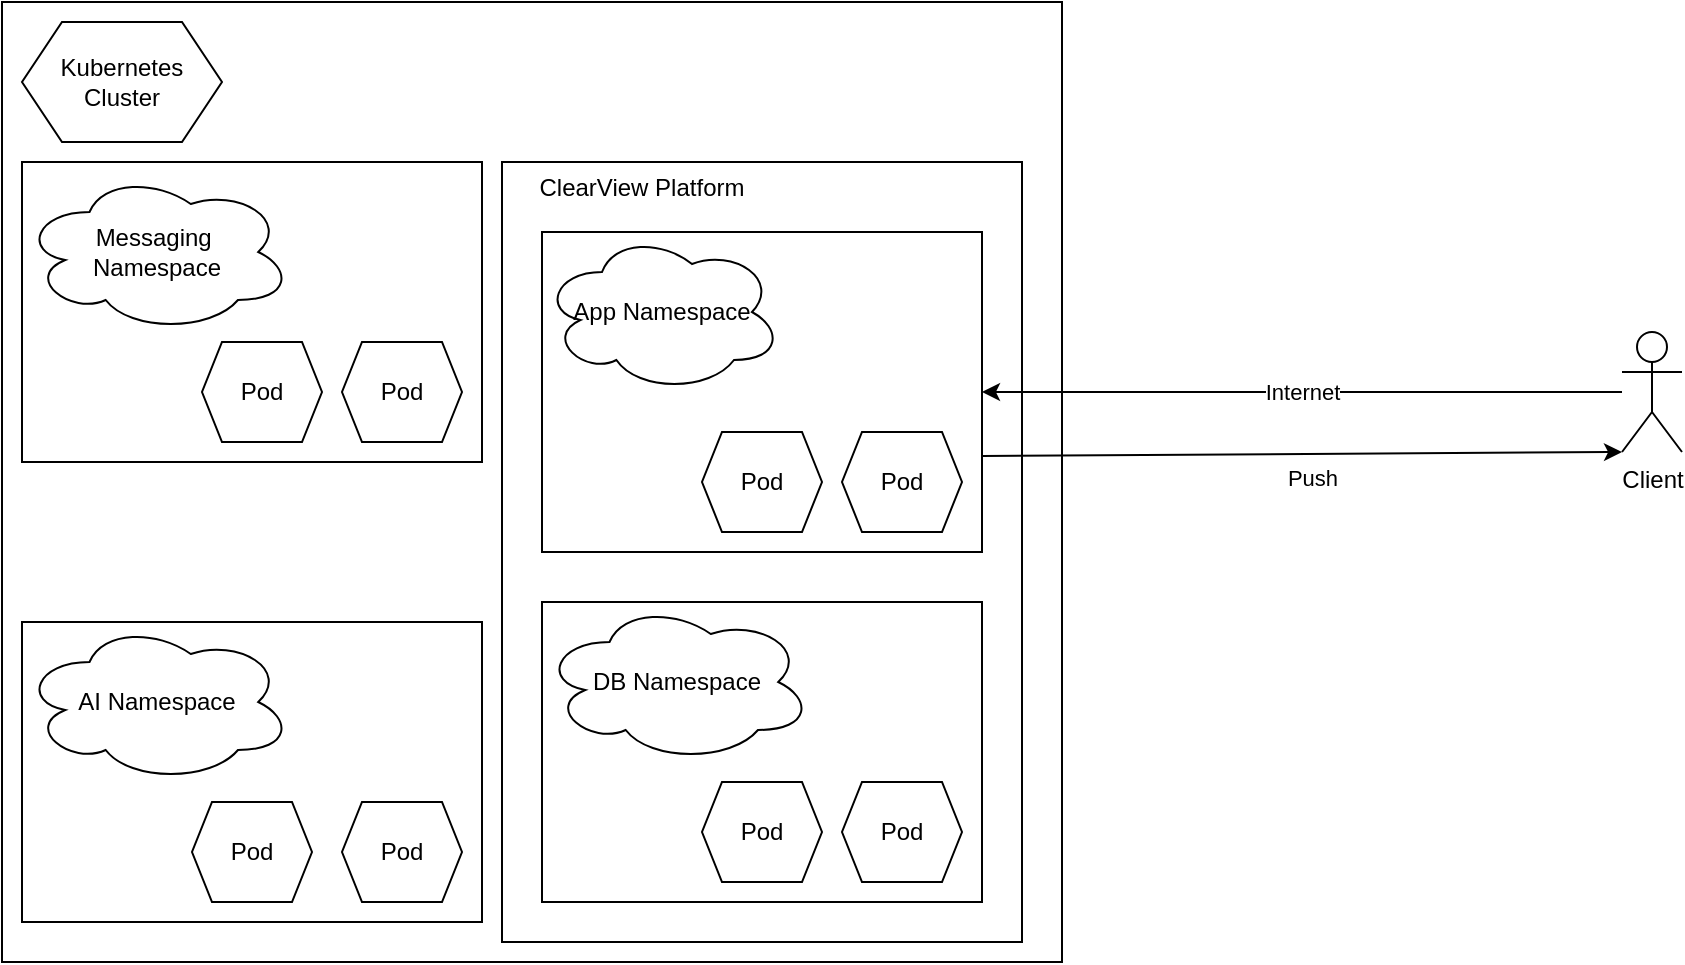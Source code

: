 <mxfile version="24.7.16">
  <diagram id="prtHgNgQTEPvFCAcTncT" name="Page-1">
    <mxGraphModel dx="1061" dy="619" grid="1" gridSize="10" guides="1" tooltips="1" connect="1" arrows="1" fold="1" page="1" pageScale="1" pageWidth="827" pageHeight="1169" math="0" shadow="0">
      <root>
        <mxCell id="0" />
        <mxCell id="1" parent="0" />
        <mxCell id="fmSe2dkaER_Ki14ngzoC-26" value="" style="rounded=0;whiteSpace=wrap;html=1;" vertex="1" parent="1">
          <mxGeometry x="100" y="10" width="530" height="480" as="geometry" />
        </mxCell>
        <mxCell id="fmSe2dkaER_Ki14ngzoC-1" value="" style="rounded=0;whiteSpace=wrap;html=1;" vertex="1" parent="1">
          <mxGeometry x="350" y="90" width="260" height="390" as="geometry" />
        </mxCell>
        <mxCell id="fmSe2dkaER_Ki14ngzoC-2" value="Client" style="shape=umlActor;verticalLabelPosition=bottom;verticalAlign=top;html=1;outlineConnect=0;" vertex="1" parent="1">
          <mxGeometry x="910" y="175" width="30" height="60" as="geometry" />
        </mxCell>
        <mxCell id="fmSe2dkaER_Ki14ngzoC-6" value="" style="endArrow=classic;html=1;rounded=0;entryX=1;entryY=0.5;entryDx=0;entryDy=0;" edge="1" parent="1" source="fmSe2dkaER_Ki14ngzoC-2" target="fmSe2dkaER_Ki14ngzoC-11">
          <mxGeometry relative="1" as="geometry">
            <mxPoint x="430" y="260" as="sourcePoint" />
            <mxPoint x="680" y="270" as="targetPoint" />
          </mxGeometry>
        </mxCell>
        <mxCell id="fmSe2dkaER_Ki14ngzoC-7" value="Internet" style="edgeLabel;resizable=0;html=1;;align=center;verticalAlign=middle;" connectable="0" vertex="1" parent="fmSe2dkaER_Ki14ngzoC-6">
          <mxGeometry relative="1" as="geometry" />
        </mxCell>
        <mxCell id="fmSe2dkaER_Ki14ngzoC-11" value="" style="rounded=0;whiteSpace=wrap;html=1;" vertex="1" parent="1">
          <mxGeometry x="370" y="125" width="220" height="160" as="geometry" />
        </mxCell>
        <mxCell id="fmSe2dkaER_Ki14ngzoC-12" value="&lt;div&gt;App Namespace&lt;/div&gt;" style="ellipse;shape=cloud;whiteSpace=wrap;html=1;" vertex="1" parent="1">
          <mxGeometry x="370" y="125" width="120" height="80" as="geometry" />
        </mxCell>
        <mxCell id="fmSe2dkaER_Ki14ngzoC-14" value="Pod" style="shape=hexagon;perimeter=hexagonPerimeter2;whiteSpace=wrap;html=1;fixedSize=1;size=10;" vertex="1" parent="1">
          <mxGeometry x="450" y="225" width="60" height="50" as="geometry" />
        </mxCell>
        <mxCell id="fmSe2dkaER_Ki14ngzoC-15" value="Pod" style="shape=hexagon;perimeter=hexagonPerimeter2;whiteSpace=wrap;html=1;fixedSize=1;size=10;" vertex="1" parent="1">
          <mxGeometry x="520" y="225" width="60" height="50" as="geometry" />
        </mxCell>
        <mxCell id="fmSe2dkaER_Ki14ngzoC-16" value="" style="rounded=0;whiteSpace=wrap;html=1;" vertex="1" parent="1">
          <mxGeometry x="370" y="310" width="220" height="150" as="geometry" />
        </mxCell>
        <mxCell id="fmSe2dkaER_Ki14ngzoC-17" value="DB Namespace" style="ellipse;shape=cloud;whiteSpace=wrap;html=1;" vertex="1" parent="1">
          <mxGeometry x="370" y="310" width="135" height="80" as="geometry" />
        </mxCell>
        <mxCell id="fmSe2dkaER_Ki14ngzoC-18" value="Pod" style="shape=hexagon;perimeter=hexagonPerimeter2;whiteSpace=wrap;html=1;fixedSize=1;size=10;" vertex="1" parent="1">
          <mxGeometry x="450" y="400" width="60" height="50" as="geometry" />
        </mxCell>
        <mxCell id="fmSe2dkaER_Ki14ngzoC-19" value="Pod" style="shape=hexagon;perimeter=hexagonPerimeter2;whiteSpace=wrap;html=1;fixedSize=1;size=10;" vertex="1" parent="1">
          <mxGeometry x="520" y="400" width="60" height="50" as="geometry" />
        </mxCell>
        <mxCell id="fmSe2dkaER_Ki14ngzoC-20" value="ClearView Platform&lt;div&gt;&lt;br&gt;&lt;/div&gt;" style="text;html=1;align=center;verticalAlign=middle;whiteSpace=wrap;rounded=0;" vertex="1" parent="1">
          <mxGeometry x="350" y="100" width="140" height="20" as="geometry" />
        </mxCell>
        <mxCell id="fmSe2dkaER_Ki14ngzoC-22" value="" style="rounded=0;whiteSpace=wrap;html=1;" vertex="1" parent="1">
          <mxGeometry x="110" y="90" width="230" height="150" as="geometry" />
        </mxCell>
        <mxCell id="fmSe2dkaER_Ki14ngzoC-23" value="Messaging&amp;nbsp;&lt;div&gt;Namespace&lt;/div&gt;" style="ellipse;shape=cloud;whiteSpace=wrap;html=1;" vertex="1" parent="1">
          <mxGeometry x="110" y="95" width="135" height="80" as="geometry" />
        </mxCell>
        <mxCell id="fmSe2dkaER_Ki14ngzoC-24" value="Pod" style="shape=hexagon;perimeter=hexagonPerimeter2;whiteSpace=wrap;html=1;fixedSize=1;size=10;" vertex="1" parent="1">
          <mxGeometry x="200" y="180" width="60" height="50" as="geometry" />
        </mxCell>
        <mxCell id="fmSe2dkaER_Ki14ngzoC-25" value="Pod" style="shape=hexagon;perimeter=hexagonPerimeter2;whiteSpace=wrap;html=1;fixedSize=1;size=10;" vertex="1" parent="1">
          <mxGeometry x="270" y="180" width="60" height="50" as="geometry" />
        </mxCell>
        <mxCell id="fmSe2dkaER_Ki14ngzoC-31" value="Kubernetes&lt;div&gt;Cluster&lt;/div&gt;" style="shape=hexagon;perimeter=hexagonPerimeter2;whiteSpace=wrap;html=1;fixedSize=1;" vertex="1" parent="1">
          <mxGeometry x="110" y="20" width="100" height="60" as="geometry" />
        </mxCell>
        <mxCell id="fmSe2dkaER_Ki14ngzoC-33" value="" style="endArrow=classic;html=1;rounded=0;entryX=0;entryY=1;entryDx=0;entryDy=0;entryPerimeter=0;exitX=1;exitY=0.7;exitDx=0;exitDy=0;exitPerimeter=0;" edge="1" parent="1" source="fmSe2dkaER_Ki14ngzoC-11" target="fmSe2dkaER_Ki14ngzoC-2">
          <mxGeometry relative="1" as="geometry">
            <mxPoint x="403" y="240" as="sourcePoint" />
            <mxPoint x="540" y="260" as="targetPoint" />
          </mxGeometry>
        </mxCell>
        <mxCell id="fmSe2dkaER_Ki14ngzoC-35" value="Push" style="edgeLabel;html=1;align=center;verticalAlign=middle;resizable=0;points=[];" vertex="1" connectable="0" parent="fmSe2dkaER_Ki14ngzoC-33">
          <mxGeometry x="-0.004" y="-3" relative="1" as="geometry">
            <mxPoint x="5" y="9" as="offset" />
          </mxGeometry>
        </mxCell>
        <mxCell id="fmSe2dkaER_Ki14ngzoC-37" style="edgeStyle=orthogonalEdgeStyle;rounded=0;orthogonalLoop=1;jettySize=auto;html=1;exitX=0.5;exitY=1;exitDx=0;exitDy=0;" edge="1" parent="1" source="fmSe2dkaER_Ki14ngzoC-11" target="fmSe2dkaER_Ki14ngzoC-11">
          <mxGeometry relative="1" as="geometry" />
        </mxCell>
        <mxCell id="fmSe2dkaER_Ki14ngzoC-39" value="" style="rounded=0;whiteSpace=wrap;html=1;" vertex="1" parent="1">
          <mxGeometry x="110" y="320" width="230" height="150" as="geometry" />
        </mxCell>
        <mxCell id="fmSe2dkaER_Ki14ngzoC-40" value="&lt;div&gt;AI Namespace&lt;/div&gt;" style="ellipse;shape=cloud;whiteSpace=wrap;html=1;" vertex="1" parent="1">
          <mxGeometry x="110" y="320" width="135" height="80" as="geometry" />
        </mxCell>
        <mxCell id="fmSe2dkaER_Ki14ngzoC-41" value="Pod" style="shape=hexagon;perimeter=hexagonPerimeter2;whiteSpace=wrap;html=1;fixedSize=1;size=10;" vertex="1" parent="1">
          <mxGeometry x="195" y="410" width="60" height="50" as="geometry" />
        </mxCell>
        <mxCell id="fmSe2dkaER_Ki14ngzoC-42" value="Pod" style="shape=hexagon;perimeter=hexagonPerimeter2;whiteSpace=wrap;html=1;fixedSize=1;size=10;" vertex="1" parent="1">
          <mxGeometry x="270" y="410" width="60" height="50" as="geometry" />
        </mxCell>
      </root>
    </mxGraphModel>
  </diagram>
</mxfile>

